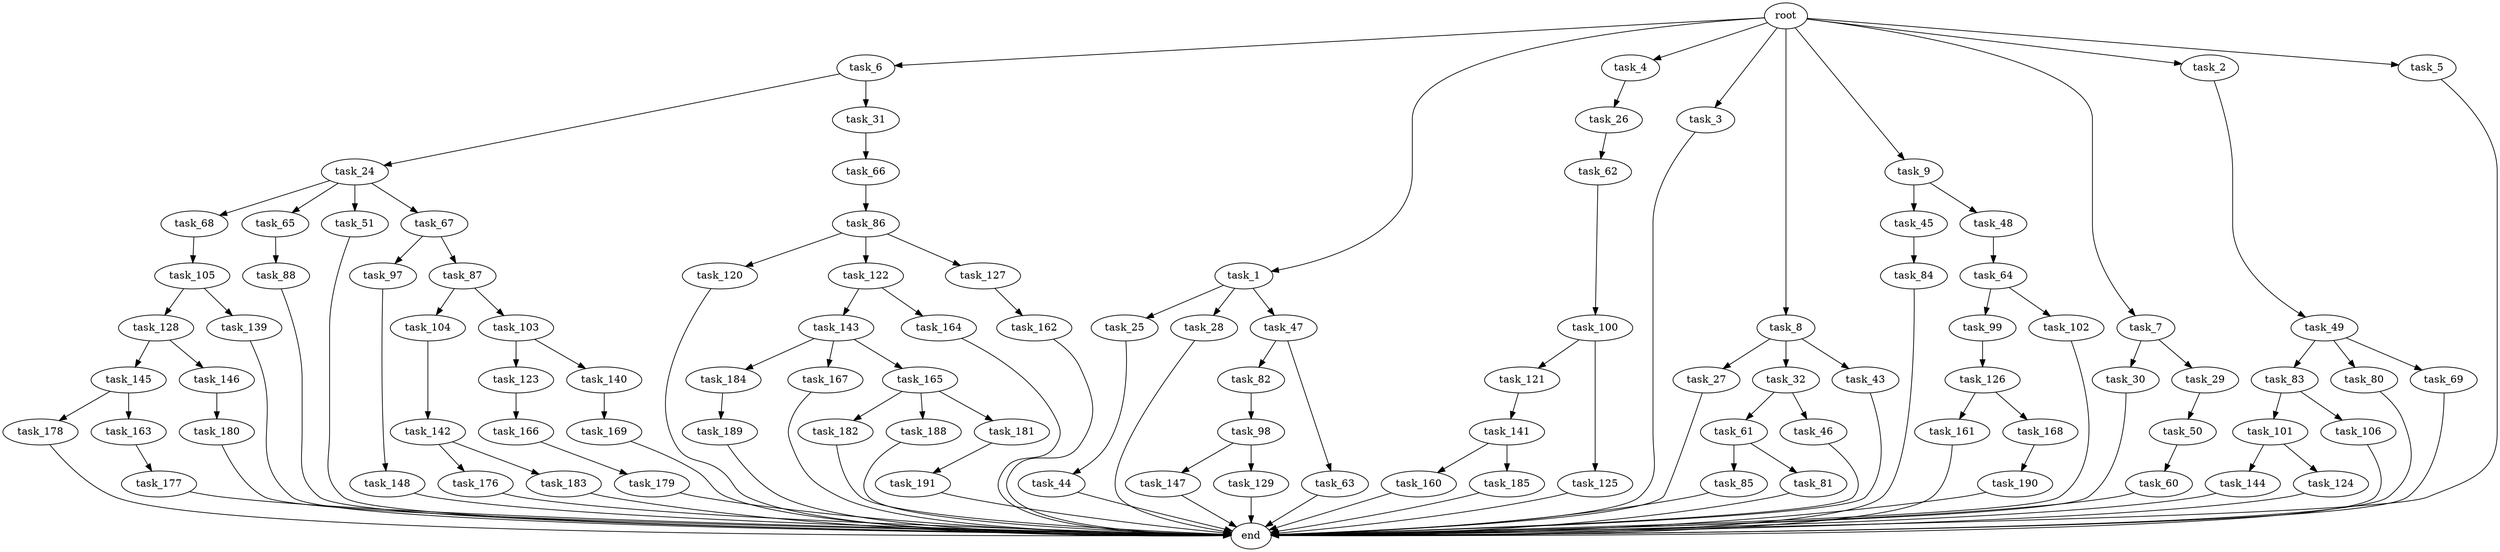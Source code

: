 digraph G {
  task_6 [size="1.024000"];
  task_169 [size="77309411.328000"];
  task_45 [size="695784701.952000"];
  task_123 [size="549755813.888000"];
  task_44 [size="858993459.200000"];
  task_66 [size="77309411.328000"];
  task_1 [size="1.024000"];
  task_82 [size="77309411.328000"];
  task_97 [size="858993459.200000"];
  task_68 [size="77309411.328000"];
  task_190 [size="309237645.312000"];
  task_65 [size="77309411.328000"];
  task_83 [size="77309411.328000"];
  root [size="0.000000"];
  task_63 [size="77309411.328000"];
  task_176 [size="858993459.200000"];
  task_179 [size="858993459.200000"];
  task_144 [size="549755813.888000"];
  task_148 [size="137438953.472000"];
  task_4 [size="1.024000"];
  task_3 [size="1.024000"];
  task_98 [size="137438953.472000"];
  task_147 [size="858993459.200000"];
  task_189 [size="309237645.312000"];
  task_84 [size="77309411.328000"];
  task_101 [size="549755813.888000"];
  task_178 [size="34359738.368000"];
  task_182 [size="309237645.312000"];
  task_8 [size="1.024000"];
  task_120 [size="214748364.800000"];
  task_9 [size="1.024000"];
  task_184 [size="77309411.328000"];
  task_27 [size="858993459.200000"];
  task_177 [size="858993459.200000"];
  task_86 [size="137438953.472000"];
  task_166 [size="137438953.472000"];
  task_80 [size="77309411.328000"];
  task_24 [size="420906795.008000"];
  task_161 [size="214748364.800000"];
  task_49 [size="214748364.800000"];
  task_145 [size="34359738.368000"];
  task_128 [size="137438953.472000"];
  task_32 [size="858993459.200000"];
  task_168 [size="214748364.800000"];
  task_88 [size="77309411.328000"];
  task_167 [size="77309411.328000"];
  task_100 [size="420906795.008000"];
  task_7 [size="1.024000"];
  task_188 [size="309237645.312000"];
  task_99 [size="137438953.472000"];
  task_25 [size="309237645.312000"];
  task_126 [size="34359738.368000"];
  task_51 [size="77309411.328000"];
  task_31 [size="420906795.008000"];
  task_28 [size="309237645.312000"];
  task_142 [size="858993459.200000"];
  task_85 [size="77309411.328000"];
  task_180 [size="695784701.952000"];
  task_121 [size="34359738.368000"];
  task_141 [size="420906795.008000"];
  task_162 [size="858993459.200000"];
  task_26 [size="695784701.952000"];
  task_143 [size="34359738.368000"];
  task_2 [size="1.024000"];
  task_106 [size="549755813.888000"];
  task_105 [size="34359738.368000"];
  task_61 [size="549755813.888000"];
  task_129 [size="858993459.200000"];
  task_81 [size="77309411.328000"];
  task_87 [size="858993459.200000"];
  task_50 [size="34359738.368000"];
  task_122 [size="214748364.800000"];
  task_43 [size="858993459.200000"];
  task_104 [size="858993459.200000"];
  task_160 [size="34359738.368000"];
  task_60 [size="549755813.888000"];
  task_103 [size="858993459.200000"];
  task_127 [size="214748364.800000"];
  task_46 [size="549755813.888000"];
  task_165 [size="77309411.328000"];
  task_30 [size="309237645.312000"];
  task_67 [size="77309411.328000"];
  task_48 [size="695784701.952000"];
  task_164 [size="34359738.368000"];
  task_185 [size="34359738.368000"];
  task_191 [size="77309411.328000"];
  task_62 [size="420906795.008000"];
  task_64 [size="695784701.952000"];
  task_163 [size="34359738.368000"];
  task_29 [size="309237645.312000"];
  task_102 [size="137438953.472000"];
  task_183 [size="858993459.200000"];
  task_181 [size="309237645.312000"];
  task_139 [size="137438953.472000"];
  task_47 [size="309237645.312000"];
  task_69 [size="77309411.328000"];
  task_140 [size="549755813.888000"];
  end [size="0.000000"];
  task_5 [size="1.024000"];
  task_146 [size="34359738.368000"];
  task_124 [size="549755813.888000"];
  task_125 [size="34359738.368000"];

  task_6 -> task_31 [size="411041792.000000"];
  task_6 -> task_24 [size="411041792.000000"];
  task_169 -> end [size="1.000000"];
  task_45 -> task_84 [size="75497472.000000"];
  task_123 -> task_166 [size="134217728.000000"];
  task_44 -> end [size="1.000000"];
  task_66 -> task_86 [size="134217728.000000"];
  task_1 -> task_25 [size="301989888.000000"];
  task_1 -> task_28 [size="301989888.000000"];
  task_1 -> task_47 [size="301989888.000000"];
  task_82 -> task_98 [size="134217728.000000"];
  task_97 -> task_148 [size="134217728.000000"];
  task_68 -> task_105 [size="33554432.000000"];
  task_190 -> end [size="1.000000"];
  task_65 -> task_88 [size="75497472.000000"];
  task_83 -> task_106 [size="536870912.000000"];
  task_83 -> task_101 [size="536870912.000000"];
  root -> task_2 [size="1.000000"];
  root -> task_6 [size="1.000000"];
  root -> task_7 [size="1.000000"];
  root -> task_4 [size="1.000000"];
  root -> task_3 [size="1.000000"];
  root -> task_5 [size="1.000000"];
  root -> task_1 [size="1.000000"];
  root -> task_8 [size="1.000000"];
  root -> task_9 [size="1.000000"];
  task_63 -> end [size="1.000000"];
  task_176 -> end [size="1.000000"];
  task_179 -> end [size="1.000000"];
  task_144 -> end [size="1.000000"];
  task_148 -> end [size="1.000000"];
  task_4 -> task_26 [size="679477248.000000"];
  task_3 -> end [size="1.000000"];
  task_98 -> task_129 [size="838860800.000000"];
  task_98 -> task_147 [size="838860800.000000"];
  task_147 -> end [size="1.000000"];
  task_189 -> end [size="1.000000"];
  task_84 -> end [size="1.000000"];
  task_101 -> task_144 [size="536870912.000000"];
  task_101 -> task_124 [size="536870912.000000"];
  task_178 -> end [size="1.000000"];
  task_182 -> end [size="1.000000"];
  task_8 -> task_27 [size="838860800.000000"];
  task_8 -> task_43 [size="838860800.000000"];
  task_8 -> task_32 [size="838860800.000000"];
  task_120 -> end [size="1.000000"];
  task_9 -> task_48 [size="679477248.000000"];
  task_9 -> task_45 [size="679477248.000000"];
  task_184 -> task_189 [size="301989888.000000"];
  task_27 -> end [size="1.000000"];
  task_177 -> end [size="1.000000"];
  task_86 -> task_122 [size="209715200.000000"];
  task_86 -> task_120 [size="209715200.000000"];
  task_86 -> task_127 [size="209715200.000000"];
  task_166 -> task_179 [size="838860800.000000"];
  task_80 -> end [size="1.000000"];
  task_24 -> task_67 [size="75497472.000000"];
  task_24 -> task_65 [size="75497472.000000"];
  task_24 -> task_68 [size="75497472.000000"];
  task_24 -> task_51 [size="75497472.000000"];
  task_161 -> end [size="1.000000"];
  task_49 -> task_80 [size="75497472.000000"];
  task_49 -> task_83 [size="75497472.000000"];
  task_49 -> task_69 [size="75497472.000000"];
  task_145 -> task_178 [size="33554432.000000"];
  task_145 -> task_163 [size="33554432.000000"];
  task_128 -> task_145 [size="33554432.000000"];
  task_128 -> task_146 [size="33554432.000000"];
  task_32 -> task_46 [size="536870912.000000"];
  task_32 -> task_61 [size="536870912.000000"];
  task_168 -> task_190 [size="301989888.000000"];
  task_88 -> end [size="1.000000"];
  task_167 -> end [size="1.000000"];
  task_100 -> task_121 [size="33554432.000000"];
  task_100 -> task_125 [size="33554432.000000"];
  task_7 -> task_29 [size="301989888.000000"];
  task_7 -> task_30 [size="301989888.000000"];
  task_188 -> end [size="1.000000"];
  task_99 -> task_126 [size="33554432.000000"];
  task_25 -> task_44 [size="838860800.000000"];
  task_126 -> task_168 [size="209715200.000000"];
  task_126 -> task_161 [size="209715200.000000"];
  task_51 -> end [size="1.000000"];
  task_31 -> task_66 [size="75497472.000000"];
  task_28 -> end [size="1.000000"];
  task_142 -> task_176 [size="838860800.000000"];
  task_142 -> task_183 [size="838860800.000000"];
  task_85 -> end [size="1.000000"];
  task_180 -> end [size="1.000000"];
  task_121 -> task_141 [size="411041792.000000"];
  task_141 -> task_160 [size="33554432.000000"];
  task_141 -> task_185 [size="33554432.000000"];
  task_162 -> end [size="1.000000"];
  task_26 -> task_62 [size="411041792.000000"];
  task_143 -> task_165 [size="75497472.000000"];
  task_143 -> task_184 [size="75497472.000000"];
  task_143 -> task_167 [size="75497472.000000"];
  task_2 -> task_49 [size="209715200.000000"];
  task_106 -> end [size="1.000000"];
  task_105 -> task_128 [size="134217728.000000"];
  task_105 -> task_139 [size="134217728.000000"];
  task_61 -> task_81 [size="75497472.000000"];
  task_61 -> task_85 [size="75497472.000000"];
  task_129 -> end [size="1.000000"];
  task_81 -> end [size="1.000000"];
  task_87 -> task_103 [size="838860800.000000"];
  task_87 -> task_104 [size="838860800.000000"];
  task_50 -> task_60 [size="536870912.000000"];
  task_122 -> task_143 [size="33554432.000000"];
  task_122 -> task_164 [size="33554432.000000"];
  task_43 -> end [size="1.000000"];
  task_104 -> task_142 [size="838860800.000000"];
  task_160 -> end [size="1.000000"];
  task_60 -> end [size="1.000000"];
  task_103 -> task_123 [size="536870912.000000"];
  task_103 -> task_140 [size="536870912.000000"];
  task_127 -> task_162 [size="838860800.000000"];
  task_46 -> end [size="1.000000"];
  task_165 -> task_182 [size="301989888.000000"];
  task_165 -> task_181 [size="301989888.000000"];
  task_165 -> task_188 [size="301989888.000000"];
  task_30 -> end [size="1.000000"];
  task_67 -> task_87 [size="838860800.000000"];
  task_67 -> task_97 [size="838860800.000000"];
  task_48 -> task_64 [size="679477248.000000"];
  task_164 -> end [size="1.000000"];
  task_185 -> end [size="1.000000"];
  task_191 -> end [size="1.000000"];
  task_62 -> task_100 [size="411041792.000000"];
  task_64 -> task_99 [size="134217728.000000"];
  task_64 -> task_102 [size="134217728.000000"];
  task_163 -> task_177 [size="838860800.000000"];
  task_29 -> task_50 [size="33554432.000000"];
  task_102 -> end [size="1.000000"];
  task_183 -> end [size="1.000000"];
  task_181 -> task_191 [size="75497472.000000"];
  task_139 -> end [size="1.000000"];
  task_47 -> task_63 [size="75497472.000000"];
  task_47 -> task_82 [size="75497472.000000"];
  task_69 -> end [size="1.000000"];
  task_140 -> task_169 [size="75497472.000000"];
  task_5 -> end [size="1.000000"];
  task_146 -> task_180 [size="679477248.000000"];
  task_124 -> end [size="1.000000"];
  task_125 -> end [size="1.000000"];
}
